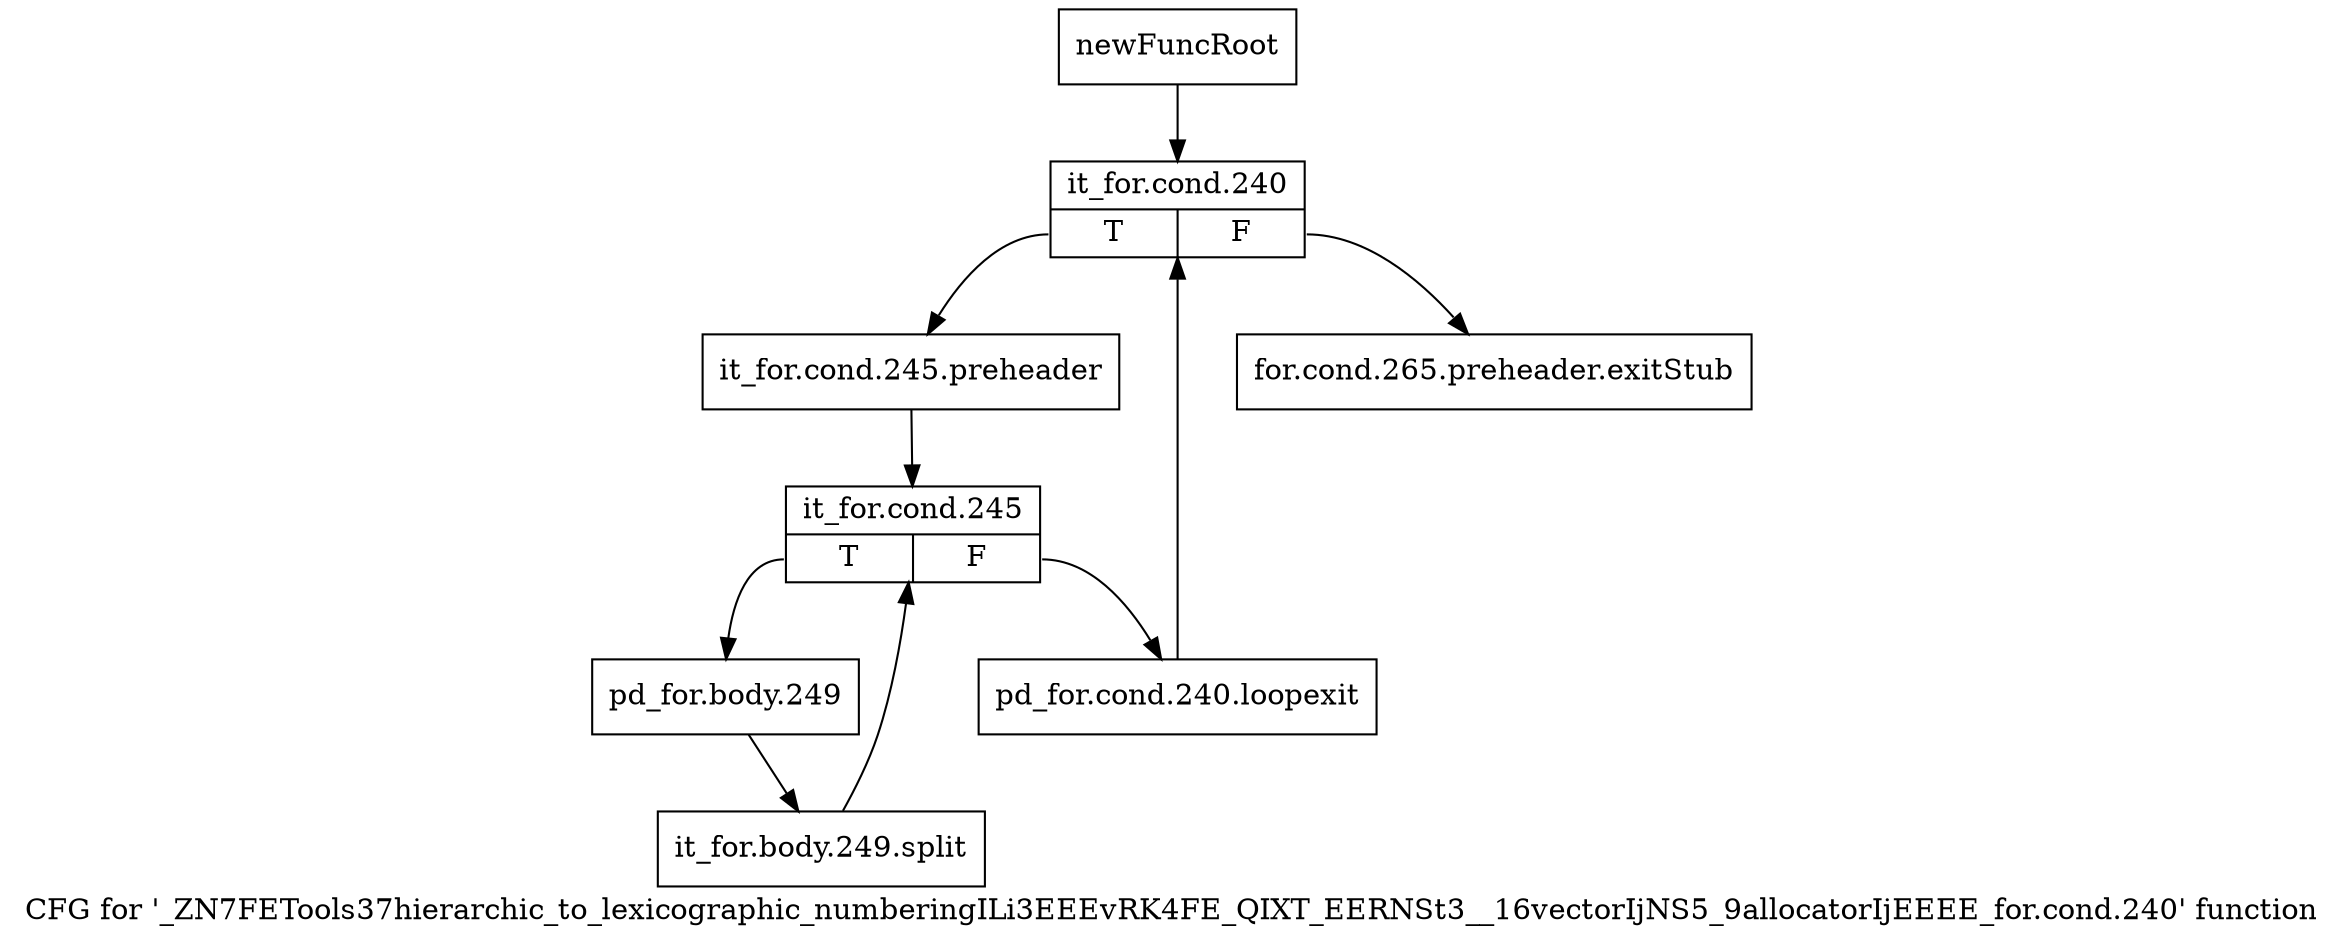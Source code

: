 digraph "CFG for '_ZN7FETools37hierarchic_to_lexicographic_numberingILi3EEEvRK4FE_QIXT_EERNSt3__16vectorIjNS5_9allocatorIjEEEE_for.cond.240' function" {
	label="CFG for '_ZN7FETools37hierarchic_to_lexicographic_numberingILi3EEEvRK4FE_QIXT_EERNSt3__16vectorIjNS5_9allocatorIjEEEE_for.cond.240' function";

	Node0x921f390 [shape=record,label="{newFuncRoot}"];
	Node0x921f390 -> Node0x921f430;
	Node0x921f3e0 [shape=record,label="{for.cond.265.preheader.exitStub}"];
	Node0x921f430 [shape=record,label="{it_for.cond.240|{<s0>T|<s1>F}}"];
	Node0x921f430:s0 -> Node0x921f480;
	Node0x921f430:s1 -> Node0x921f3e0;
	Node0x921f480 [shape=record,label="{it_for.cond.245.preheader}"];
	Node0x921f480 -> Node0x921f4d0;
	Node0x921f4d0 [shape=record,label="{it_for.cond.245|{<s0>T|<s1>F}}"];
	Node0x921f4d0:s0 -> Node0x921f570;
	Node0x921f4d0:s1 -> Node0x921f520;
	Node0x921f520 [shape=record,label="{pd_for.cond.240.loopexit}"];
	Node0x921f520 -> Node0x921f430;
	Node0x921f570 [shape=record,label="{pd_for.body.249}"];
	Node0x921f570 -> Node0xc6475c0;
	Node0xc6475c0 [shape=record,label="{it_for.body.249.split}"];
	Node0xc6475c0 -> Node0x921f4d0;
}
